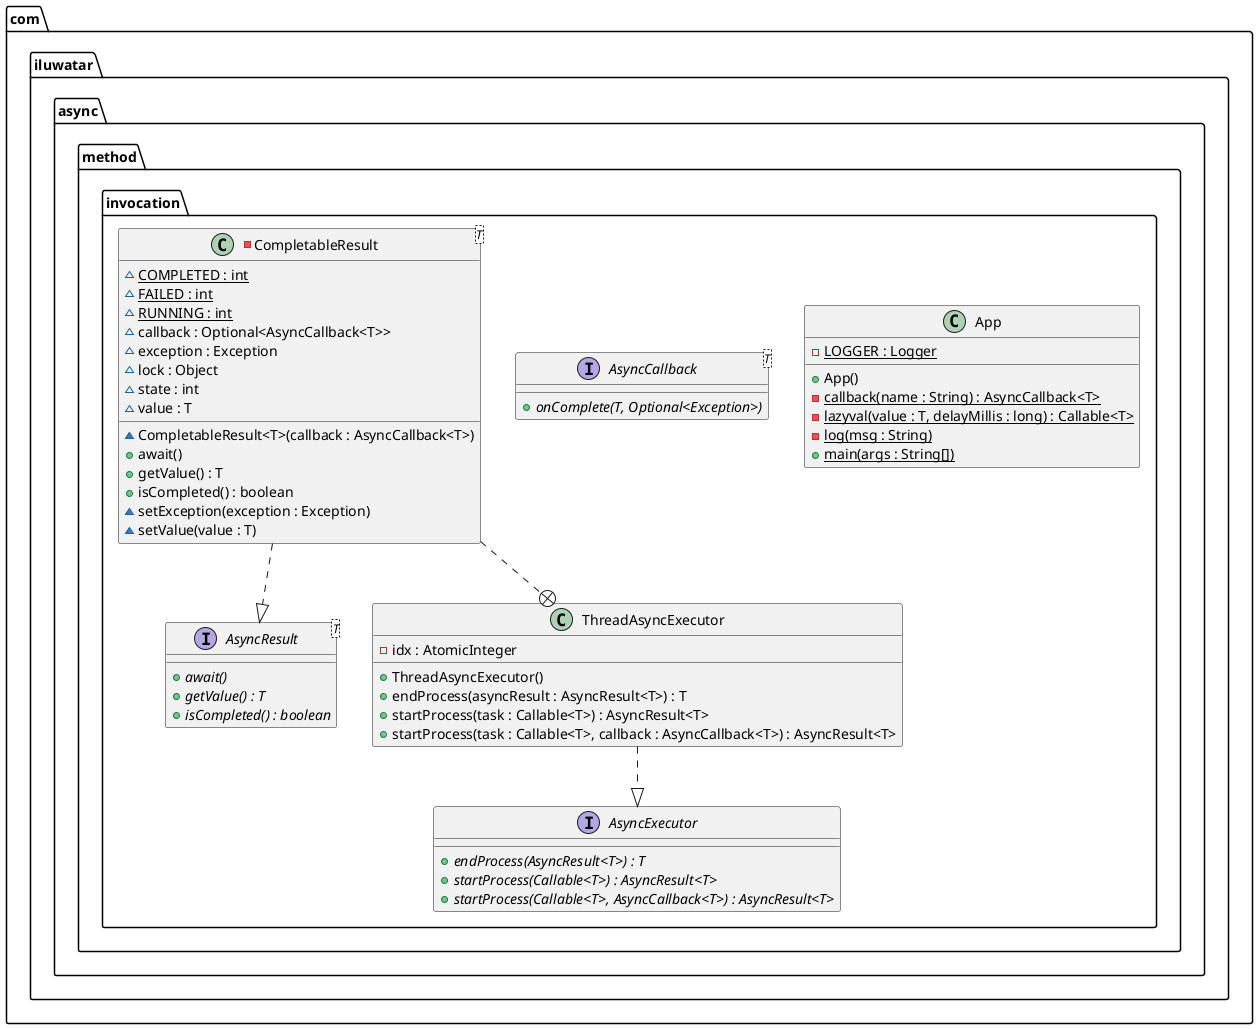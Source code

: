 @startuml
package com.iluwatar.async.method.invocation {
  class App {
    - LOGGER : Logger {static}
    + App()
    - callback(name : String) : AsyncCallback<T> {static}
    - lazyval(value : T, delayMillis : long) : Callable<T> {static}
    - log(msg : String) {static}
    + main(args : String[]) {static}
  }
  interface AsyncCallback<T> {
    + onComplete(T, Optional<Exception>) {abstract}
  }
  interface AsyncExecutor {
    + endProcess(AsyncResult<T>) : T {abstract}
    + startProcess(Callable<T>) : AsyncResult<T> {abstract}
    + startProcess(Callable<T>, AsyncCallback<T>) : AsyncResult<T> {abstract}
  }
  interface AsyncResult<T> {
    + await() {abstract}
    + getValue() : T {abstract}
    + isCompleted() : boolean {abstract}
  }
  class ThreadAsyncExecutor {
    - idx : AtomicInteger
    + ThreadAsyncExecutor()
    + endProcess(asyncResult : AsyncResult<T>) : T
    + startProcess(task : Callable<T>) : AsyncResult<T>
    + startProcess(task : Callable<T>, callback : AsyncCallback<T>) : AsyncResult<T>
  }
  -class CompletableResult<T> {
    ~ COMPLETED : int {static}
    ~ FAILED : int {static}
    ~ RUNNING : int {static}
    ~ callback : Optional<AsyncCallback<T>>
    ~ exception : Exception
    ~ lock : Object
    ~ state : int
    ~ value : T
    ~ CompletableResult<T>(callback : AsyncCallback<T>)
    + await()
    + getValue() : T
    + isCompleted() : boolean
    ~ setException(exception : Exception)
    ~ setValue(value : T)
  }
}
CompletableResult ..+ ThreadAsyncExecutor
ThreadAsyncExecutor ..|> AsyncExecutor 
CompletableResult ..|> AsyncResult 
@enduml